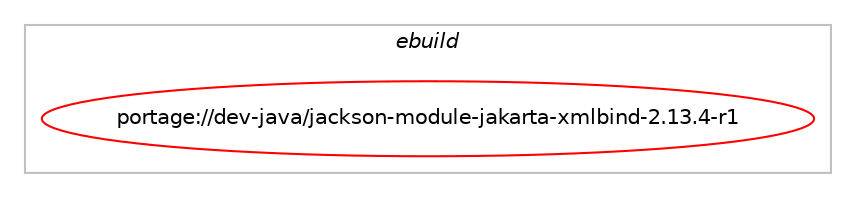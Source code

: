 digraph prolog {

# *************
# Graph options
# *************

newrank=true;
concentrate=true;
compound=true;
graph [rankdir=LR,fontname=Helvetica,fontsize=10,ranksep=1.5];#, ranksep=2.5, nodesep=0.2];
edge  [arrowhead=vee];
node  [fontname=Helvetica,fontsize=10];

# **********
# The ebuild
# **********

subgraph cluster_leftcol {
color=gray;
label=<<i>ebuild</i>>;
id [label="portage://dev-java/jackson-module-jakarta-xmlbind-2.13.4-r1", color=red, width=4, href="../dev-java/jackson-module-jakarta-xmlbind-2.13.4-r1.svg"];
}

# ****************
# The dependencies
# ****************

subgraph cluster_midcol {
color=gray;
label=<<i>dependencies</i>>;
subgraph cluster_compile {
fillcolor="#eeeeee";
style=filled;
label=<<i>compile</i>>;
# *** BEGIN UNKNOWN DEPENDENCY TYPE (TODO) ***
# id -> equal(use_conditional_group(positive,source,portage://dev-java/jackson-module-jakarta-xmlbind-2.13.4-r1,[package_dependency(portage://dev-java/jackson-module-jakarta-xmlbind-2.13.4-r1,install,no,app-arch,zip,none,[,,],[],[])]))
# *** END UNKNOWN DEPENDENCY TYPE (TODO) ***

# *** BEGIN UNKNOWN DEPENDENCY TYPE (TODO) ***
# id -> equal(use_conditional_group(positive,test,portage://dev-java/jackson-module-jakarta-xmlbind-2.13.4-r1,[package_dependency(portage://dev-java/jackson-module-jakarta-xmlbind-2.13.4-r1,install,no,dev-java,jaxb-runtime,none,[,,],[slot(4)],[])]))
# *** END UNKNOWN DEPENDENCY TYPE (TODO) ***

# *** BEGIN UNKNOWN DEPENDENCY TYPE (TODO) ***
# id -> equal(use_conditional_group(positive,test,portage://dev-java/jackson-module-jakarta-xmlbind-2.13.4-r1,[package_dependency(portage://dev-java/jackson-module-jakarta-xmlbind-2.13.4-r1,install,no,dev-java,junit,none,[,,],[slot(4)],[])]))
# *** END UNKNOWN DEPENDENCY TYPE (TODO) ***

# *** BEGIN UNKNOWN DEPENDENCY TYPE (TODO) ***
# id -> equal(package_dependency(portage://dev-java/jackson-module-jakarta-xmlbind-2.13.4-r1,install,no,dev-java,jackson-annotations,tilde,[2.13.4,,,2.13.4],[slot(2)],[]))
# *** END UNKNOWN DEPENDENCY TYPE (TODO) ***

# *** BEGIN UNKNOWN DEPENDENCY TYPE (TODO) ***
# id -> equal(package_dependency(portage://dev-java/jackson-module-jakarta-xmlbind-2.13.4-r1,install,no,dev-java,jackson-core,tilde,[2.13.4,,,2.13.4],[slot(0)],[]))
# *** END UNKNOWN DEPENDENCY TYPE (TODO) ***

# *** BEGIN UNKNOWN DEPENDENCY TYPE (TODO) ***
# id -> equal(package_dependency(portage://dev-java/jackson-module-jakarta-xmlbind-2.13.4-r1,install,no,dev-java,jackson-databind,tilde,[2.13.4.1,,,2.13.4.1],[slot(0)],[]))
# *** END UNKNOWN DEPENDENCY TYPE (TODO) ***

# *** BEGIN UNKNOWN DEPENDENCY TYPE (TODO) ***
# id -> equal(package_dependency(portage://dev-java/jackson-module-jakarta-xmlbind-2.13.4-r1,install,no,dev-java,jakarta-activation,none,[,,],[slot(1)],[]))
# *** END UNKNOWN DEPENDENCY TYPE (TODO) ***

# *** BEGIN UNKNOWN DEPENDENCY TYPE (TODO) ***
# id -> equal(package_dependency(portage://dev-java/jackson-module-jakarta-xmlbind-2.13.4-r1,install,no,dev-java,java-config,greaterequal,[2.2.0,,-r3,2.2.0-r3],[],[]))
# *** END UNKNOWN DEPENDENCY TYPE (TODO) ***

# *** BEGIN UNKNOWN DEPENDENCY TYPE (TODO) ***
# id -> equal(package_dependency(portage://dev-java/jackson-module-jakarta-xmlbind-2.13.4-r1,install,no,dev-java,jaxb-api,none,[,,],[slot(4)],[]))
# *** END UNKNOWN DEPENDENCY TYPE (TODO) ***

# *** BEGIN UNKNOWN DEPENDENCY TYPE (TODO) ***
# id -> equal(package_dependency(portage://dev-java/jackson-module-jakarta-xmlbind-2.13.4-r1,install,no,virtual,jdk,greaterequal,[11,,,11],any_different_slot,[]))
# *** END UNKNOWN DEPENDENCY TYPE (TODO) ***

}
subgraph cluster_compileandrun {
fillcolor="#eeeeee";
style=filled;
label=<<i>compile and run</i>>;
}
subgraph cluster_run {
fillcolor="#eeeeee";
style=filled;
label=<<i>run</i>>;
# *** BEGIN UNKNOWN DEPENDENCY TYPE (TODO) ***
# id -> equal(use_conditional_group(positive,source,portage://dev-java/jackson-module-jakarta-xmlbind-2.13.4-r1,[package_dependency(portage://dev-java/jackson-module-jakarta-xmlbind-2.13.4-r1,run,no,app-arch,zip,none,[,,],[],[])]))
# *** END UNKNOWN DEPENDENCY TYPE (TODO) ***

# *** BEGIN UNKNOWN DEPENDENCY TYPE (TODO) ***
# id -> equal(package_dependency(portage://dev-java/jackson-module-jakarta-xmlbind-2.13.4-r1,run,no,dev-java,jackson-annotations,tilde,[2.13.4,,,2.13.4],[slot(2)],[]))
# *** END UNKNOWN DEPENDENCY TYPE (TODO) ***

# *** BEGIN UNKNOWN DEPENDENCY TYPE (TODO) ***
# id -> equal(package_dependency(portage://dev-java/jackson-module-jakarta-xmlbind-2.13.4-r1,run,no,dev-java,jackson-core,tilde,[2.13.4,,,2.13.4],[slot(0)],[]))
# *** END UNKNOWN DEPENDENCY TYPE (TODO) ***

# *** BEGIN UNKNOWN DEPENDENCY TYPE (TODO) ***
# id -> equal(package_dependency(portage://dev-java/jackson-module-jakarta-xmlbind-2.13.4-r1,run,no,dev-java,jackson-databind,tilde,[2.13.4.1,,,2.13.4.1],[slot(0)],[]))
# *** END UNKNOWN DEPENDENCY TYPE (TODO) ***

# *** BEGIN UNKNOWN DEPENDENCY TYPE (TODO) ***
# id -> equal(package_dependency(portage://dev-java/jackson-module-jakarta-xmlbind-2.13.4-r1,run,no,dev-java,jakarta-activation,none,[,,],[slot(1)],[]))
# *** END UNKNOWN DEPENDENCY TYPE (TODO) ***

# *** BEGIN UNKNOWN DEPENDENCY TYPE (TODO) ***
# id -> equal(package_dependency(portage://dev-java/jackson-module-jakarta-xmlbind-2.13.4-r1,run,no,dev-java,java-config,greaterequal,[2.2.0,,-r3,2.2.0-r3],[],[]))
# *** END UNKNOWN DEPENDENCY TYPE (TODO) ***

# *** BEGIN UNKNOWN DEPENDENCY TYPE (TODO) ***
# id -> equal(package_dependency(portage://dev-java/jackson-module-jakarta-xmlbind-2.13.4-r1,run,no,dev-java,jaxb-api,none,[,,],[slot(4)],[]))
# *** END UNKNOWN DEPENDENCY TYPE (TODO) ***

# *** BEGIN UNKNOWN DEPENDENCY TYPE (TODO) ***
# id -> equal(package_dependency(portage://dev-java/jackson-module-jakarta-xmlbind-2.13.4-r1,run,no,virtual,jre,greaterequal,[1.8,,,1.8],any_different_slot,[]))
# *** END UNKNOWN DEPENDENCY TYPE (TODO) ***

}
}

# **************
# The candidates
# **************

subgraph cluster_choices {
rank=same;
color=gray;
label=<<i>candidates</i>>;

}

}
